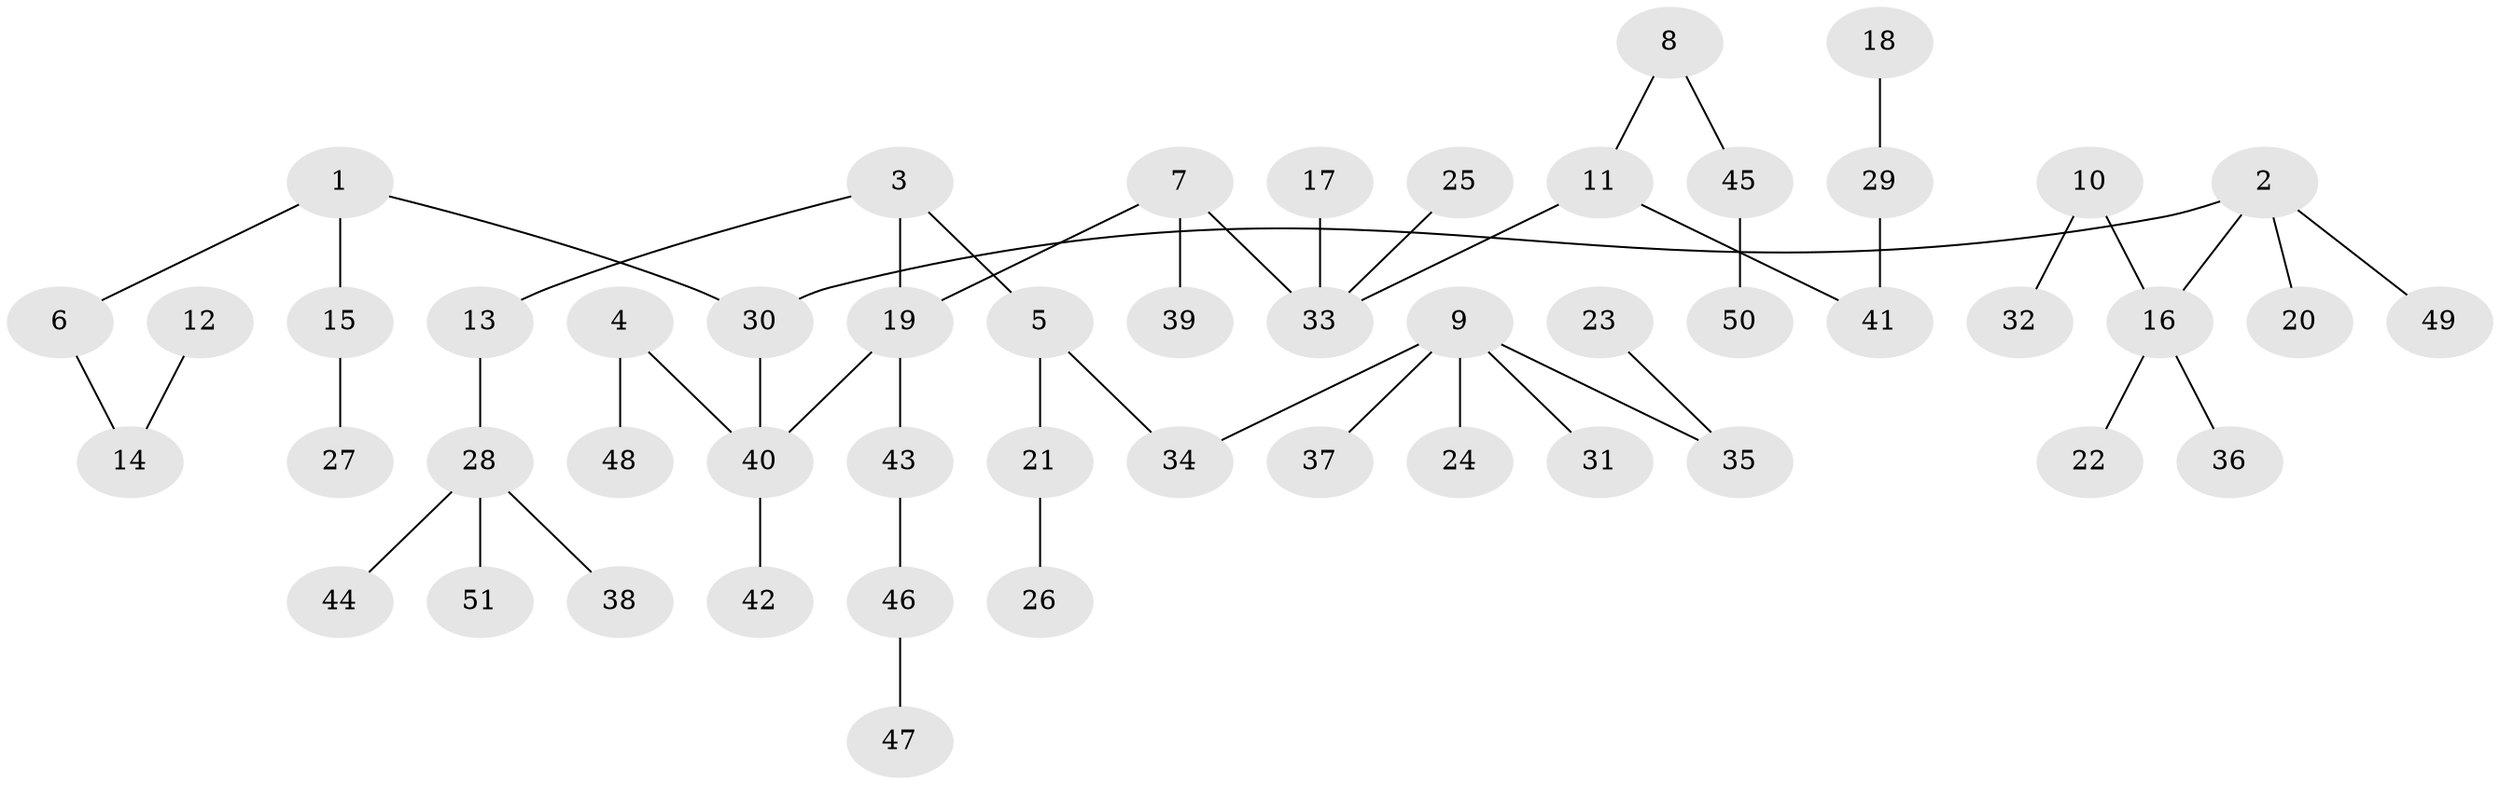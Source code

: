 // original degree distribution, {4: 0.03571428571428571, 5: 0.07142857142857142, 3: 0.19047619047619047, 2: 0.20238095238095238, 1: 0.5}
// Generated by graph-tools (version 1.1) at 2025/37/03/04/25 23:37:25]
// undirected, 51 vertices, 50 edges
graph export_dot {
  node [color=gray90,style=filled];
  1;
  2;
  3;
  4;
  5;
  6;
  7;
  8;
  9;
  10;
  11;
  12;
  13;
  14;
  15;
  16;
  17;
  18;
  19;
  20;
  21;
  22;
  23;
  24;
  25;
  26;
  27;
  28;
  29;
  30;
  31;
  32;
  33;
  34;
  35;
  36;
  37;
  38;
  39;
  40;
  41;
  42;
  43;
  44;
  45;
  46;
  47;
  48;
  49;
  50;
  51;
  1 -- 6 [weight=1.0];
  1 -- 15 [weight=1.0];
  1 -- 30 [weight=1.0];
  2 -- 16 [weight=1.0];
  2 -- 20 [weight=1.0];
  2 -- 30 [weight=1.0];
  2 -- 49 [weight=1.0];
  3 -- 5 [weight=1.0];
  3 -- 13 [weight=1.0];
  3 -- 19 [weight=1.0];
  4 -- 40 [weight=1.0];
  4 -- 48 [weight=1.0];
  5 -- 21 [weight=1.0];
  5 -- 34 [weight=1.0];
  6 -- 14 [weight=1.0];
  7 -- 19 [weight=1.0];
  7 -- 33 [weight=1.0];
  7 -- 39 [weight=1.0];
  8 -- 11 [weight=1.0];
  8 -- 45 [weight=1.0];
  9 -- 24 [weight=1.0];
  9 -- 31 [weight=1.0];
  9 -- 34 [weight=1.0];
  9 -- 35 [weight=1.0];
  9 -- 37 [weight=1.0];
  10 -- 16 [weight=1.0];
  10 -- 32 [weight=1.0];
  11 -- 33 [weight=1.0];
  11 -- 41 [weight=1.0];
  12 -- 14 [weight=1.0];
  13 -- 28 [weight=1.0];
  15 -- 27 [weight=1.0];
  16 -- 22 [weight=1.0];
  16 -- 36 [weight=1.0];
  17 -- 33 [weight=1.0];
  18 -- 29 [weight=1.0];
  19 -- 40 [weight=1.0];
  19 -- 43 [weight=1.0];
  21 -- 26 [weight=1.0];
  23 -- 35 [weight=1.0];
  25 -- 33 [weight=1.0];
  28 -- 38 [weight=1.0];
  28 -- 44 [weight=1.0];
  28 -- 51 [weight=1.0];
  29 -- 41 [weight=1.0];
  30 -- 40 [weight=1.0];
  40 -- 42 [weight=1.0];
  43 -- 46 [weight=1.0];
  45 -- 50 [weight=1.0];
  46 -- 47 [weight=1.0];
}
